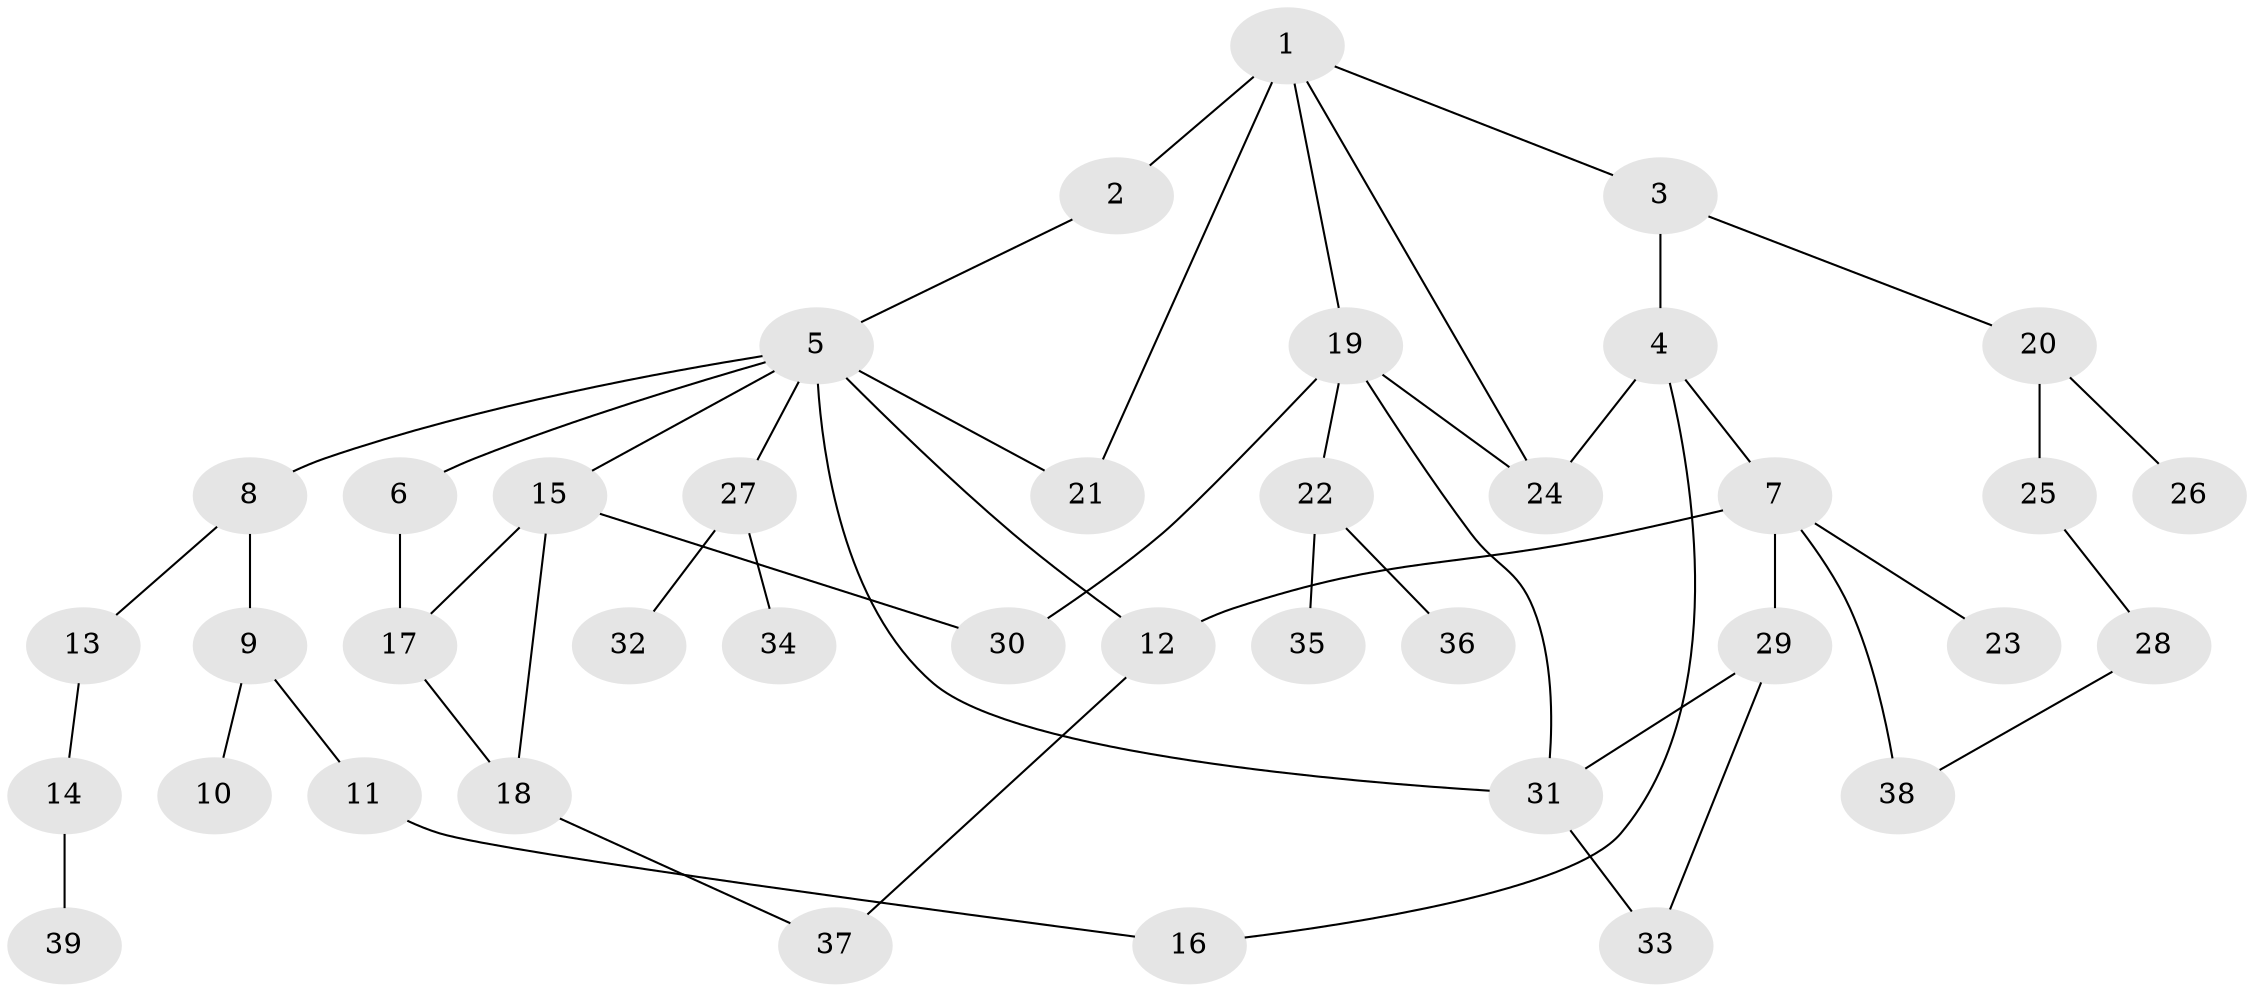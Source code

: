 // original degree distribution, {2: 0.31496062992125984, 4: 0.08661417322834646, 6: 0.015748031496062992, 9: 0.007874015748031496, 5: 0.03937007874015748, 3: 0.16535433070866143, 1: 0.3700787401574803}
// Generated by graph-tools (version 1.1) at 2025/48/03/04/25 22:48:47]
// undirected, 39 vertices, 51 edges
graph export_dot {
  node [color=gray90,style=filled];
  1;
  2;
  3;
  4;
  5;
  6;
  7;
  8;
  9;
  10;
  11;
  12;
  13;
  14;
  15;
  16;
  17;
  18;
  19;
  20;
  21;
  22;
  23;
  24;
  25;
  26;
  27;
  28;
  29;
  30;
  31;
  32;
  33;
  34;
  35;
  36;
  37;
  38;
  39;
  1 -- 2 [weight=2.0];
  1 -- 3 [weight=1.0];
  1 -- 19 [weight=1.0];
  1 -- 21 [weight=1.0];
  1 -- 24 [weight=1.0];
  2 -- 5 [weight=1.0];
  3 -- 4 [weight=1.0];
  3 -- 20 [weight=1.0];
  4 -- 7 [weight=1.0];
  4 -- 16 [weight=1.0];
  4 -- 24 [weight=1.0];
  5 -- 6 [weight=1.0];
  5 -- 8 [weight=1.0];
  5 -- 12 [weight=1.0];
  5 -- 15 [weight=1.0];
  5 -- 21 [weight=1.0];
  5 -- 27 [weight=1.0];
  5 -- 31 [weight=1.0];
  6 -- 17 [weight=1.0];
  7 -- 12 [weight=1.0];
  7 -- 23 [weight=1.0];
  7 -- 29 [weight=1.0];
  7 -- 38 [weight=1.0];
  8 -- 9 [weight=1.0];
  8 -- 13 [weight=1.0];
  9 -- 10 [weight=1.0];
  9 -- 11 [weight=2.0];
  11 -- 16 [weight=1.0];
  12 -- 37 [weight=1.0];
  13 -- 14 [weight=1.0];
  14 -- 39 [weight=1.0];
  15 -- 17 [weight=1.0];
  15 -- 18 [weight=2.0];
  15 -- 30 [weight=1.0];
  17 -- 18 [weight=1.0];
  18 -- 37 [weight=1.0];
  19 -- 22 [weight=1.0];
  19 -- 24 [weight=1.0];
  19 -- 30 [weight=1.0];
  19 -- 31 [weight=1.0];
  20 -- 25 [weight=1.0];
  20 -- 26 [weight=1.0];
  22 -- 35 [weight=1.0];
  22 -- 36 [weight=1.0];
  25 -- 28 [weight=1.0];
  27 -- 32 [weight=2.0];
  27 -- 34 [weight=1.0];
  28 -- 38 [weight=1.0];
  29 -- 31 [weight=1.0];
  29 -- 33 [weight=1.0];
  31 -- 33 [weight=1.0];
}
